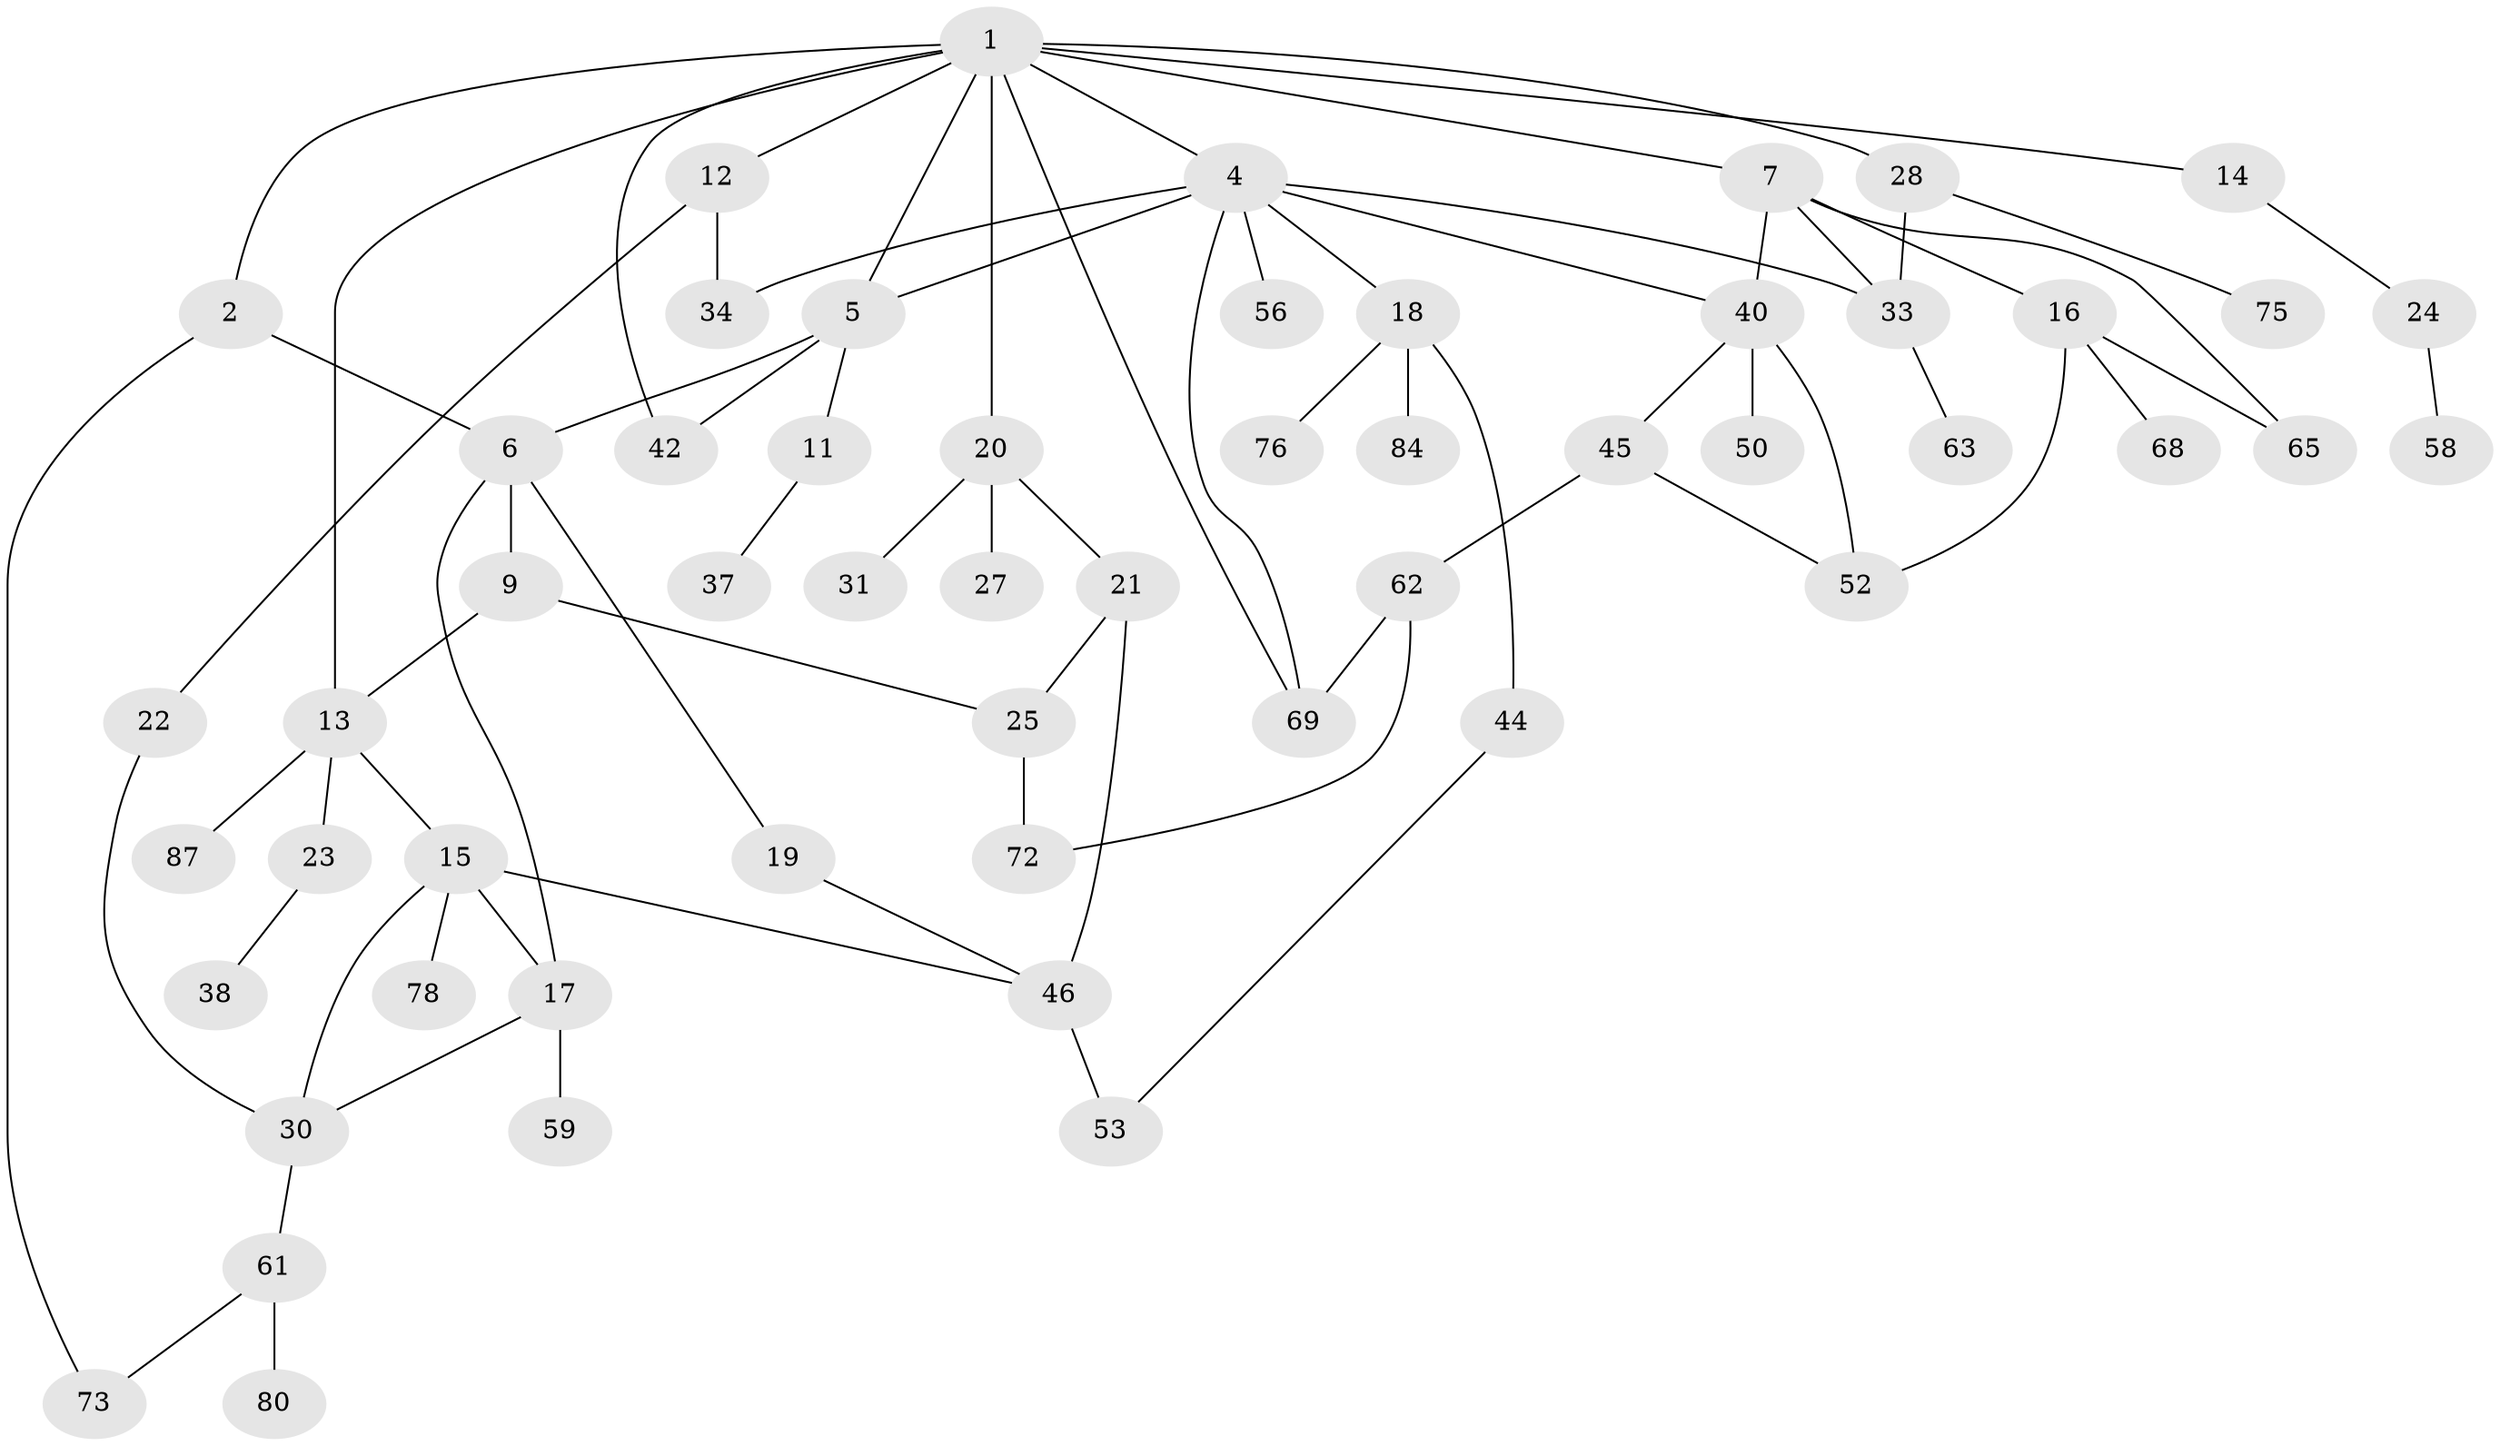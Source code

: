 // Generated by graph-tools (version 1.1) at 2025/23/03/03/25 07:23:34]
// undirected, 55 vertices, 76 edges
graph export_dot {
graph [start="1"]
  node [color=gray90,style=filled];
  1 [super="+3"];
  2;
  4 [super="+10"];
  5 [super="+8"];
  6 [super="+49"];
  7 [super="+35"];
  9;
  11 [super="+26"];
  12;
  13 [super="+32"];
  14 [super="+43"];
  15 [super="+48"];
  16 [super="+51"];
  17 [super="+55"];
  18 [super="+39"];
  19 [super="+41"];
  20 [super="+64"];
  21;
  22;
  23 [super="+54"];
  24 [super="+88"];
  25 [super="+29"];
  27;
  28 [super="+57"];
  30 [super="+36"];
  31;
  33 [super="+77"];
  34 [super="+60"];
  37;
  38 [super="+89"];
  40 [super="+47"];
  42 [super="+74"];
  44 [super="+70"];
  45;
  46 [super="+67"];
  50 [super="+66"];
  52 [super="+85"];
  53;
  56;
  58;
  59 [super="+82"];
  61 [super="+79"];
  62 [super="+71"];
  63;
  65;
  68;
  69;
  72;
  73 [super="+83"];
  75;
  76;
  78 [super="+81"];
  80 [super="+86"];
  84;
  87;
  1 -- 2;
  1 -- 4;
  1 -- 7;
  1 -- 12;
  1 -- 14;
  1 -- 20;
  1 -- 42;
  1 -- 69;
  1 -- 28;
  1 -- 5;
  1 -- 13;
  2 -- 6;
  2 -- 73;
  4 -- 18;
  4 -- 34;
  4 -- 40;
  4 -- 56;
  4 -- 69;
  4 -- 33;
  4 -- 5;
  5 -- 11;
  5 -- 42;
  5 -- 6;
  6 -- 9;
  6 -- 19;
  6 -- 17;
  7 -- 16;
  7 -- 33;
  7 -- 65;
  7 -- 40;
  9 -- 13;
  9 -- 25;
  11 -- 37;
  12 -- 22;
  12 -- 34;
  13 -- 15;
  13 -- 23;
  13 -- 87;
  14 -- 24;
  15 -- 17;
  15 -- 78;
  15 -- 30;
  15 -- 46;
  16 -- 65;
  16 -- 68;
  16 -- 52;
  17 -- 30;
  17 -- 59;
  18 -- 76;
  18 -- 44;
  18 -- 84;
  19 -- 46;
  20 -- 21;
  20 -- 27;
  20 -- 31;
  21 -- 46;
  21 -- 25;
  22 -- 30;
  23 -- 38;
  24 -- 58;
  25 -- 72;
  28 -- 75;
  28 -- 33;
  30 -- 61;
  33 -- 63;
  40 -- 45;
  40 -- 50;
  40 -- 52;
  44 -- 53;
  45 -- 52;
  45 -- 62;
  46 -- 53;
  61 -- 80;
  61 -- 73;
  62 -- 69;
  62 -- 72;
}
